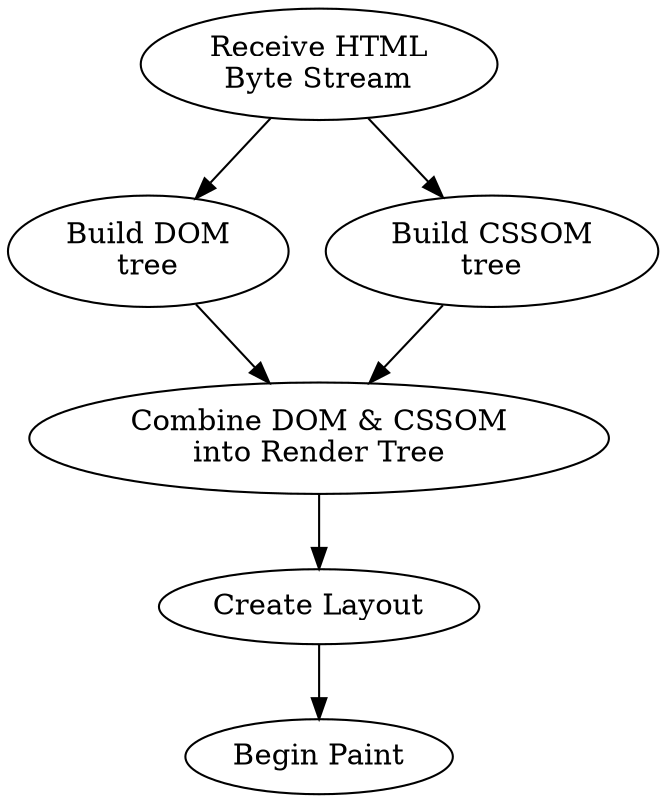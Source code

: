 digraph G {
    receive_html [label="Receive HTML\nByte Stream"]
    build_dom_tree [label="Build DOM\ntree"]
    build_cssom_tree [label="Build CSSOM\ntree"]
    build_render_tree [label="Combine DOM & CSSOM\ninto Render Tree"]
    create_layout [label="Create Layout"]
    begin_paint [label="Begin Paint"]
    
    receive_html
        -> {
            build_dom_tree 
            build_cssom_tree 
        }
        -> build_render_tree
        -> create_layout
        -> begin_paint 
}
